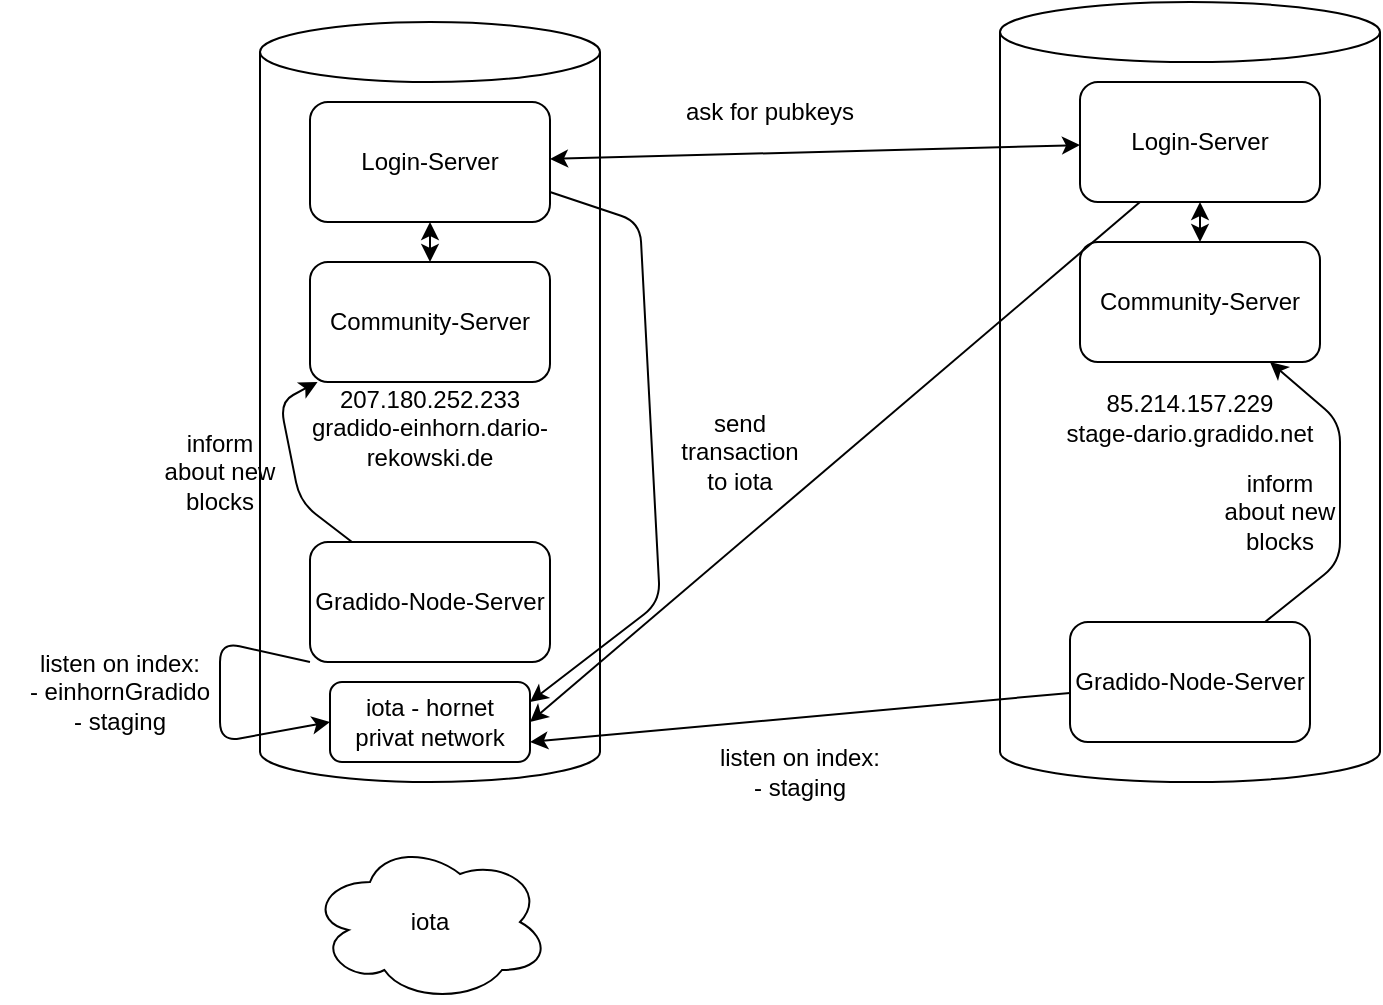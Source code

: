 <mxfile>
    <diagram id="f_s6AezFXaFPdsZc65qn" name="Seite-1">
        <mxGraphModel dx="1619" dy="760" grid="1" gridSize="10" guides="1" tooltips="1" connect="1" arrows="1" fold="1" page="1" pageScale="1" pageWidth="827" pageHeight="1169" math="0" shadow="0">
            <root>
                <mxCell id="0"/>
                <mxCell id="1" parent="0"/>
                <mxCell id="2" value="207.180.252.233&lt;br&gt;gradido-einhorn.dario-rekowski.de" style="shape=cylinder3;whiteSpace=wrap;html=1;boundedLbl=1;backgroundOutline=1;size=15;" vertex="1" parent="1">
                    <mxGeometry x="80" y="150" width="170" height="380" as="geometry"/>
                </mxCell>
                <mxCell id="3" value="85.214.157.229&lt;br&gt;stage-dario.gradido.net" style="shape=cylinder3;whiteSpace=wrap;html=1;boundedLbl=1;backgroundOutline=1;size=15;" vertex="1" parent="1">
                    <mxGeometry x="450" y="140" width="190" height="390" as="geometry"/>
                </mxCell>
                <mxCell id="5" value="Gradido-Node-Server" style="rounded=1;whiteSpace=wrap;html=1;" vertex="1" parent="1">
                    <mxGeometry x="105" y="410" width="120" height="60" as="geometry"/>
                </mxCell>
                <mxCell id="6" value="Gradido-Node-Server" style="rounded=1;whiteSpace=wrap;html=1;" vertex="1" parent="1">
                    <mxGeometry x="485" y="450" width="120" height="60" as="geometry"/>
                </mxCell>
                <mxCell id="7" value="iota - hornet&lt;br&gt;privat network" style="rounded=1;whiteSpace=wrap;html=1;" vertex="1" parent="1">
                    <mxGeometry x="115" y="480" width="100" height="40" as="geometry"/>
                </mxCell>
                <mxCell id="14" value="Login-Server" style="rounded=1;whiteSpace=wrap;html=1;" vertex="1" parent="1">
                    <mxGeometry x="105" y="190" width="120" height="60" as="geometry"/>
                </mxCell>
                <mxCell id="15" value="Login-Server" style="rounded=1;whiteSpace=wrap;html=1;" vertex="1" parent="1">
                    <mxGeometry x="490" y="180" width="120" height="60" as="geometry"/>
                </mxCell>
                <mxCell id="16" value="Community-Server" style="rounded=1;whiteSpace=wrap;html=1;" vertex="1" parent="1">
                    <mxGeometry x="105" y="270" width="120" height="60" as="geometry"/>
                </mxCell>
                <mxCell id="17" value="Community-Server" style="rounded=1;whiteSpace=wrap;html=1;" vertex="1" parent="1">
                    <mxGeometry x="490" y="260" width="120" height="60" as="geometry"/>
                </mxCell>
                <mxCell id="18" value="" style="endArrow=classic;startArrow=classic;html=1;" edge="1" parent="1" source="16" target="14">
                    <mxGeometry width="50" height="50" relative="1" as="geometry">
                        <mxPoint x="320" y="370" as="sourcePoint"/>
                        <mxPoint x="370" y="320" as="targetPoint"/>
                    </mxGeometry>
                </mxCell>
                <mxCell id="20" value="" style="endArrow=classic;startArrow=classic;html=1;" edge="1" parent="1" source="17" target="15">
                    <mxGeometry width="50" height="50" relative="1" as="geometry">
                        <mxPoint x="320" y="370" as="sourcePoint"/>
                        <mxPoint x="370" y="320" as="targetPoint"/>
                    </mxGeometry>
                </mxCell>
                <mxCell id="21" value="" style="endArrow=classic;startArrow=classic;html=1;" edge="1" parent="1" source="14" target="15">
                    <mxGeometry width="50" height="50" relative="1" as="geometry">
                        <mxPoint x="320" y="370" as="sourcePoint"/>
                        <mxPoint x="370" y="320" as="targetPoint"/>
                    </mxGeometry>
                </mxCell>
                <mxCell id="22" value="ask for pubkeys" style="text;html=1;strokeColor=none;fillColor=none;align=center;verticalAlign=middle;whiteSpace=wrap;rounded=0;" vertex="1" parent="1">
                    <mxGeometry x="280" y="180" width="110" height="30" as="geometry"/>
                </mxCell>
                <mxCell id="23" value="" style="endArrow=classic;html=1;" edge="1" parent="1" source="6" target="17">
                    <mxGeometry width="50" height="50" relative="1" as="geometry">
                        <mxPoint x="320" y="370" as="sourcePoint"/>
                        <mxPoint x="370" y="320" as="targetPoint"/>
                        <Array as="points">
                            <mxPoint x="620" y="420"/>
                            <mxPoint x="620" y="350"/>
                        </Array>
                    </mxGeometry>
                </mxCell>
                <mxCell id="24" value="inform about new blocks" style="text;html=1;strokeColor=none;fillColor=none;align=center;verticalAlign=middle;whiteSpace=wrap;rounded=0;" vertex="1" parent="1">
                    <mxGeometry x="560" y="380" width="60" height="30" as="geometry"/>
                </mxCell>
                <mxCell id="25" value="" style="endArrow=classic;html=1;" edge="1" parent="1" source="5" target="16">
                    <mxGeometry width="50" height="50" relative="1" as="geometry">
                        <mxPoint x="320" y="350" as="sourcePoint"/>
                        <mxPoint x="370" y="300" as="targetPoint"/>
                        <Array as="points">
                            <mxPoint x="100" y="390"/>
                            <mxPoint x="90" y="340"/>
                        </Array>
                    </mxGeometry>
                </mxCell>
                <mxCell id="27" value="inform about new blocks" style="text;html=1;strokeColor=none;fillColor=none;align=center;verticalAlign=middle;whiteSpace=wrap;rounded=0;" vertex="1" parent="1">
                    <mxGeometry x="30" y="360" width="60" height="30" as="geometry"/>
                </mxCell>
                <mxCell id="28" value="" style="endArrow=classic;html=1;exitX=1;exitY=0.75;exitDx=0;exitDy=0;entryX=1;entryY=0.25;entryDx=0;entryDy=0;" edge="1" parent="1" source="14" target="7">
                    <mxGeometry width="50" height="50" relative="1" as="geometry">
                        <mxPoint x="320" y="340" as="sourcePoint"/>
                        <mxPoint x="370" y="290" as="targetPoint"/>
                        <Array as="points">
                            <mxPoint x="270" y="250"/>
                            <mxPoint x="280" y="440"/>
                        </Array>
                    </mxGeometry>
                </mxCell>
                <mxCell id="29" value="" style="endArrow=classic;html=1;exitX=0.25;exitY=1;exitDx=0;exitDy=0;entryX=1;entryY=0.5;entryDx=0;entryDy=0;" edge="1" parent="1" source="15" target="7">
                    <mxGeometry width="50" height="50" relative="1" as="geometry">
                        <mxPoint x="320" y="340" as="sourcePoint"/>
                        <mxPoint x="370" y="290" as="targetPoint"/>
                    </mxGeometry>
                </mxCell>
                <mxCell id="30" value="send transaction to iota" style="text;html=1;strokeColor=none;fillColor=none;align=center;verticalAlign=middle;whiteSpace=wrap;rounded=0;" vertex="1" parent="1">
                    <mxGeometry x="290" y="350" width="60" height="30" as="geometry"/>
                </mxCell>
                <mxCell id="31" value="iota" style="ellipse;shape=cloud;whiteSpace=wrap;html=1;" vertex="1" parent="1">
                    <mxGeometry x="105" y="560" width="120" height="80" as="geometry"/>
                </mxCell>
                <mxCell id="33" value="" style="endArrow=classic;html=1;entryX=1;entryY=0.75;entryDx=0;entryDy=0;" edge="1" parent="1" source="6" target="7">
                    <mxGeometry width="50" height="50" relative="1" as="geometry">
                        <mxPoint x="320" y="320" as="sourcePoint"/>
                        <mxPoint x="370" y="270" as="targetPoint"/>
                    </mxGeometry>
                </mxCell>
                <mxCell id="34" value="listen on index:&lt;br&gt;- staging" style="text;html=1;strokeColor=none;fillColor=none;align=center;verticalAlign=middle;whiteSpace=wrap;rounded=0;" vertex="1" parent="1">
                    <mxGeometry x="290" y="510" width="120" height="30" as="geometry"/>
                </mxCell>
                <mxCell id="36" value="listen on index:&lt;br&gt;- einhornGradido&lt;br&gt;- staging" style="text;html=1;strokeColor=none;fillColor=none;align=center;verticalAlign=middle;whiteSpace=wrap;rounded=0;" vertex="1" parent="1">
                    <mxGeometry x="-50" y="460" width="120" height="50" as="geometry"/>
                </mxCell>
                <mxCell id="39" value="" style="endArrow=classic;html=1;exitX=0;exitY=1;exitDx=0;exitDy=0;entryX=0;entryY=0.5;entryDx=0;entryDy=0;" edge="1" parent="1" source="5" target="7">
                    <mxGeometry width="50" height="50" relative="1" as="geometry">
                        <mxPoint x="310" y="310" as="sourcePoint"/>
                        <mxPoint x="360" y="260" as="targetPoint"/>
                        <Array as="points">
                            <mxPoint x="60" y="460"/>
                            <mxPoint x="60" y="510"/>
                        </Array>
                    </mxGeometry>
                </mxCell>
            </root>
        </mxGraphModel>
    </diagram>
</mxfile>